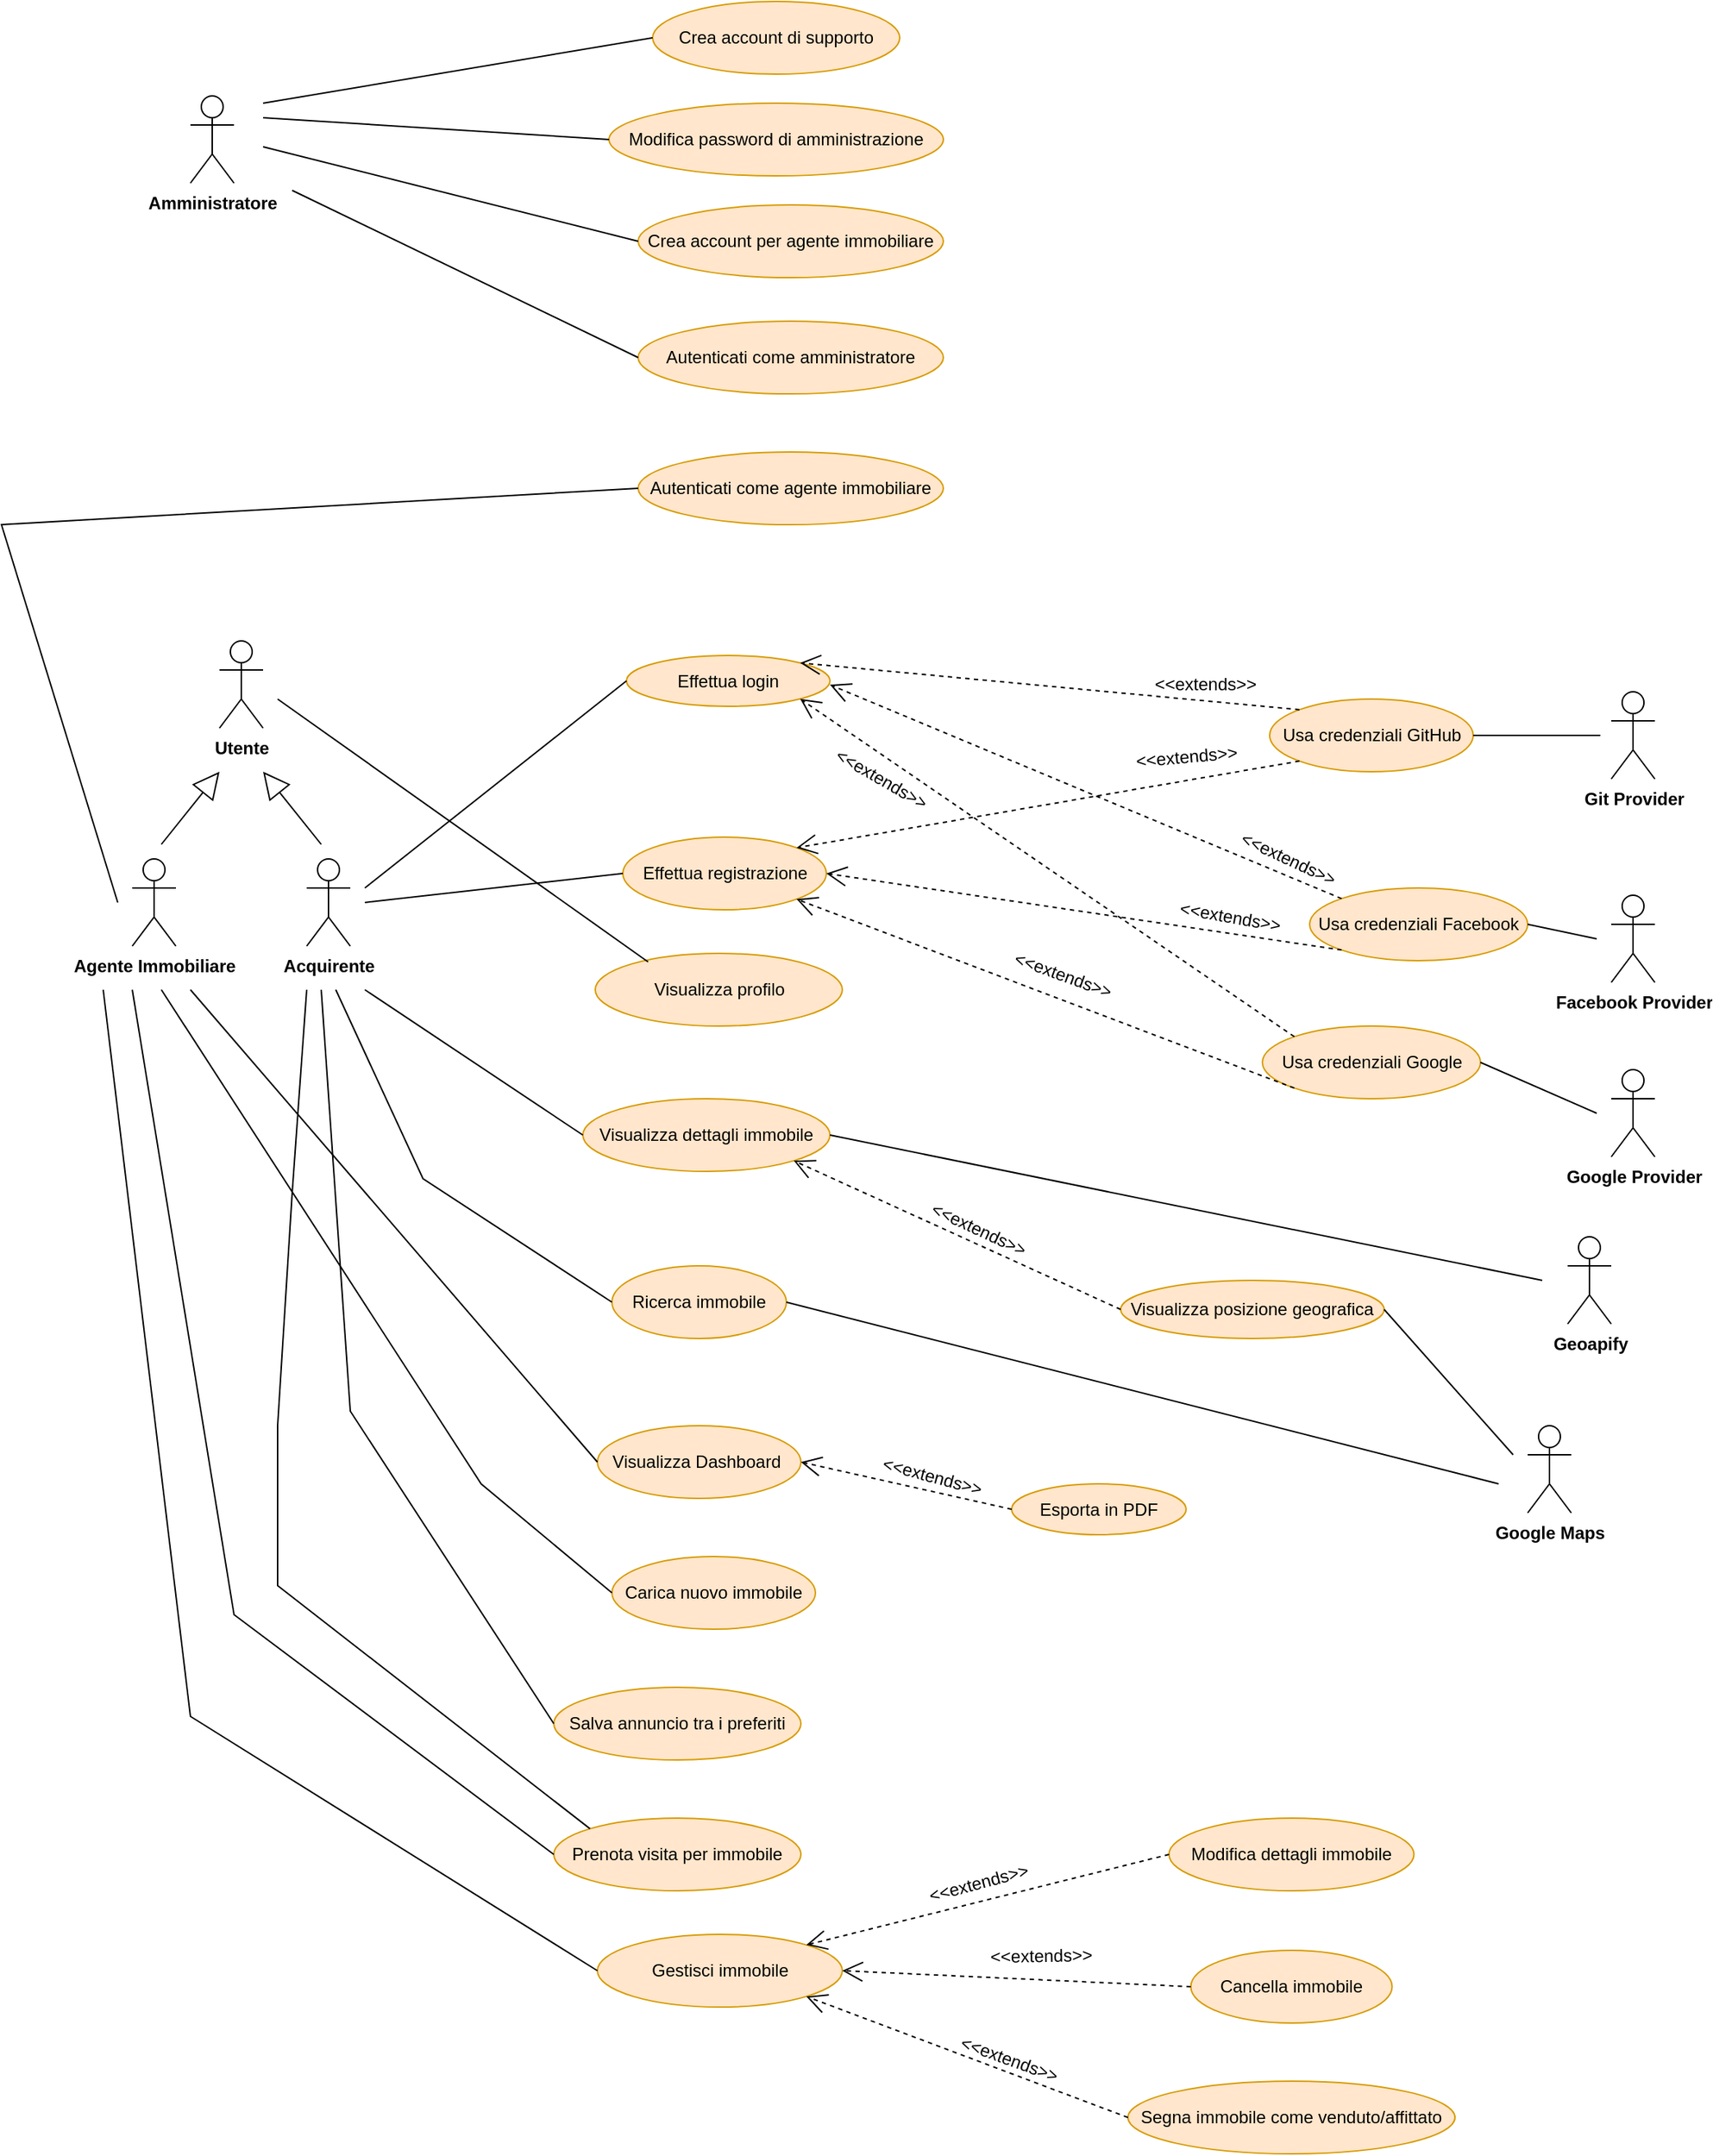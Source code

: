 <mxfile version="24.7.17">
  <diagram name="Pagina-1" id="nE9x_HqnzeP_BkiM5YJi">
    <mxGraphModel dx="1295" dy="1927" grid="1" gridSize="10" guides="1" tooltips="1" connect="1" arrows="1" fold="1" page="1" pageScale="1" pageWidth="827" pageHeight="1169" math="0" shadow="0">
      <root>
        <mxCell id="0" />
        <mxCell id="1" parent="0" />
        <mxCell id="m56gPD-ubqhTa6Vr48Xi-1" value="&lt;b&gt;Amministratore&lt;/b&gt;" style="shape=umlActor;verticalLabelPosition=bottom;verticalAlign=top;html=1;outlineConnect=0;" parent="1" vertex="1">
          <mxGeometry x="330" y="-55" width="30" height="60" as="geometry" />
        </mxCell>
        <mxCell id="m56gPD-ubqhTa6Vr48Xi-3" value="Crea account di supporto" style="ellipse;whiteSpace=wrap;html=1;fillColor=#ffe6cc;strokeColor=#d79b00;" parent="1" vertex="1">
          <mxGeometry x="648" y="-120" width="170" height="50" as="geometry" />
        </mxCell>
        <mxCell id="m56gPD-ubqhTa6Vr48Xi-4" value="Modifica password di amministrazione" style="ellipse;whiteSpace=wrap;html=1;fillColor=#ffe6cc;strokeColor=#d79b00;" parent="1" vertex="1">
          <mxGeometry x="618" y="-50" width="230" height="50" as="geometry" />
        </mxCell>
        <mxCell id="m56gPD-ubqhTa6Vr48Xi-5" value="Crea account per agente immobiliare" style="ellipse;whiteSpace=wrap;html=1;fillColor=#ffe6cc;strokeColor=#d79b00;" parent="1" vertex="1">
          <mxGeometry x="638" y="20" width="210" height="50" as="geometry" />
        </mxCell>
        <mxCell id="m56gPD-ubqhTa6Vr48Xi-7" value="" style="endArrow=none;html=1;rounded=0;entryX=0;entryY=0.5;entryDx=0;entryDy=0;" parent="1" target="m56gPD-ubqhTa6Vr48Xi-3" edge="1">
          <mxGeometry relative="1" as="geometry">
            <mxPoint x="380" y="-50" as="sourcePoint" />
            <mxPoint x="770" y="180" as="targetPoint" />
          </mxGeometry>
        </mxCell>
        <mxCell id="m56gPD-ubqhTa6Vr48Xi-8" value="" style="endArrow=none;html=1;rounded=0;entryX=0;entryY=0.5;entryDx=0;entryDy=0;" parent="1" target="m56gPD-ubqhTa6Vr48Xi-4" edge="1">
          <mxGeometry relative="1" as="geometry">
            <mxPoint x="380" y="-40" as="sourcePoint" />
            <mxPoint x="740" as="targetPoint" />
          </mxGeometry>
        </mxCell>
        <mxCell id="m56gPD-ubqhTa6Vr48Xi-9" value="" style="endArrow=none;html=1;rounded=0;entryX=0;entryY=0.5;entryDx=0;entryDy=0;" parent="1" target="m56gPD-ubqhTa6Vr48Xi-5" edge="1">
          <mxGeometry relative="1" as="geometry">
            <mxPoint x="380" y="-20" as="sourcePoint" />
            <mxPoint x="740" as="targetPoint" />
          </mxGeometry>
        </mxCell>
        <mxCell id="m56gPD-ubqhTa6Vr48Xi-10" value="&lt;b&gt;Utente&lt;/b&gt;" style="shape=umlActor;verticalLabelPosition=bottom;verticalAlign=top;html=1;" parent="1" vertex="1">
          <mxGeometry x="350" y="320" width="30" height="60" as="geometry" />
        </mxCell>
        <mxCell id="m56gPD-ubqhTa6Vr48Xi-11" value="&lt;b&gt;Acquirente&lt;/b&gt;" style="shape=umlActor;verticalLabelPosition=bottom;verticalAlign=top;html=1;" parent="1" vertex="1">
          <mxGeometry x="410" y="470" width="30" height="60" as="geometry" />
        </mxCell>
        <mxCell id="m56gPD-ubqhTa6Vr48Xi-12" value="&lt;b&gt;Agente Immobiliare&lt;/b&gt;" style="shape=umlActor;verticalLabelPosition=bottom;verticalAlign=top;html=1;" parent="1" vertex="1">
          <mxGeometry x="290" y="470" width="30" height="60" as="geometry" />
        </mxCell>
        <mxCell id="m56gPD-ubqhTa6Vr48Xi-13" value="" style="endArrow=block;endSize=16;endFill=0;html=1;rounded=0;" parent="1" edge="1">
          <mxGeometry width="160" relative="1" as="geometry">
            <mxPoint x="310" y="460" as="sourcePoint" />
            <mxPoint x="350" y="410" as="targetPoint" />
          </mxGeometry>
        </mxCell>
        <mxCell id="m56gPD-ubqhTa6Vr48Xi-14" value="" style="endArrow=block;endSize=16;endFill=0;html=1;rounded=0;" parent="1" edge="1">
          <mxGeometry width="160" relative="1" as="geometry">
            <mxPoint x="420" y="460" as="sourcePoint" />
            <mxPoint x="380" y="410" as="targetPoint" />
          </mxGeometry>
        </mxCell>
        <mxCell id="m56gPD-ubqhTa6Vr48Xi-15" value="Effettua registrazione" style="ellipse;whiteSpace=wrap;html=1;fillColor=#ffe6cc;strokeColor=#d79b00;" parent="1" vertex="1">
          <mxGeometry x="627.5" y="455" width="140" height="50" as="geometry" />
        </mxCell>
        <mxCell id="m56gPD-ubqhTa6Vr48Xi-16" value="Effettua login" style="ellipse;whiteSpace=wrap;html=1;fillColor=#ffe6cc;strokeColor=#d79b00;" parent="1" vertex="1">
          <mxGeometry x="630" y="330" width="140" height="35" as="geometry" />
        </mxCell>
        <mxCell id="m56gPD-ubqhTa6Vr48Xi-17" value="" style="endArrow=none;html=1;rounded=0;entryX=0;entryY=0.5;entryDx=0;entryDy=0;" parent="1" target="m56gPD-ubqhTa6Vr48Xi-15" edge="1">
          <mxGeometry relative="1" as="geometry">
            <mxPoint x="450" y="500" as="sourcePoint" />
            <mxPoint x="710" y="540" as="targetPoint" />
          </mxGeometry>
        </mxCell>
        <mxCell id="m56gPD-ubqhTa6Vr48Xi-18" value="" style="endArrow=none;html=1;rounded=0;entryX=0;entryY=0.5;entryDx=0;entryDy=0;" parent="1" target="m56gPD-ubqhTa6Vr48Xi-16" edge="1">
          <mxGeometry relative="1" as="geometry">
            <mxPoint x="450" y="490" as="sourcePoint" />
            <mxPoint x="710" y="340" as="targetPoint" />
          </mxGeometry>
        </mxCell>
        <mxCell id="m56gPD-ubqhTa6Vr48Xi-19" value="Usa credenziali GitHub" style="ellipse;whiteSpace=wrap;html=1;fillColor=#ffe6cc;strokeColor=#d79b00;" parent="1" vertex="1">
          <mxGeometry x="1072.5" y="360" width="140" height="50" as="geometry" />
        </mxCell>
        <mxCell id="m56gPD-ubqhTa6Vr48Xi-20" value="Usa credenziali Facebook" style="ellipse;whiteSpace=wrap;html=1;fillColor=#ffe6cc;strokeColor=#d79b00;" parent="1" vertex="1">
          <mxGeometry x="1100" y="490" width="150" height="50" as="geometry" />
        </mxCell>
        <mxCell id="m56gPD-ubqhTa6Vr48Xi-21" value="Usa credenziali Google" style="ellipse;whiteSpace=wrap;html=1;fillColor=#ffe6cc;strokeColor=#d79b00;" parent="1" vertex="1">
          <mxGeometry x="1067.5" y="585" width="150" height="50" as="geometry" />
        </mxCell>
        <mxCell id="m56gPD-ubqhTa6Vr48Xi-22" value="" style="endArrow=open;endSize=12;dashed=1;html=1;rounded=0;entryX=1;entryY=0.5;entryDx=0;entryDy=0;exitX=0;exitY=1;exitDx=0;exitDy=0;" parent="1" source="m56gPD-ubqhTa6Vr48Xi-20" target="m56gPD-ubqhTa6Vr48Xi-15" edge="1">
          <mxGeometry width="160" relative="1" as="geometry">
            <mxPoint x="618" y="515" as="sourcePoint" />
            <mxPoint x="778" y="430" as="targetPoint" />
          </mxGeometry>
        </mxCell>
        <mxCell id="m56gPD-ubqhTa6Vr48Xi-23" value="" style="endArrow=open;endSize=12;dashed=1;html=1;rounded=0;exitX=0;exitY=1;exitDx=0;exitDy=0;entryX=1;entryY=1;entryDx=0;entryDy=0;" parent="1" source="m56gPD-ubqhTa6Vr48Xi-21" target="m56gPD-ubqhTa6Vr48Xi-15" edge="1">
          <mxGeometry width="160" relative="1" as="geometry">
            <mxPoint x="898" y="470" as="sourcePoint" />
            <mxPoint x="730" y="510" as="targetPoint" />
          </mxGeometry>
        </mxCell>
        <mxCell id="m56gPD-ubqhTa6Vr48Xi-24" value="" style="endArrow=open;endSize=12;dashed=1;html=1;rounded=0;entryX=1;entryY=0;entryDx=0;entryDy=0;exitX=0;exitY=1;exitDx=0;exitDy=0;" parent="1" source="m56gPD-ubqhTa6Vr48Xi-19" target="m56gPD-ubqhTa6Vr48Xi-15" edge="1">
          <mxGeometry width="160" relative="1" as="geometry">
            <mxPoint x="898" y="470" as="sourcePoint" />
            <mxPoint x="757.497" y="412.322" as="targetPoint" />
          </mxGeometry>
        </mxCell>
        <mxCell id="m56gPD-ubqhTa6Vr48Xi-25" value="&amp;lt;&amp;lt;extends&amp;gt;&amp;gt;" style="text;html=1;align=center;verticalAlign=middle;resizable=0;points=[];autosize=1;strokeColor=none;fillColor=none;rotation=-5;" parent="1" vertex="1">
          <mxGeometry x="970" y="385" width="90" height="30" as="geometry" />
        </mxCell>
        <mxCell id="m56gPD-ubqhTa6Vr48Xi-26" value="&amp;lt;&amp;lt;extends&amp;gt;&amp;gt;" style="text;html=1;align=center;verticalAlign=middle;resizable=0;points=[];autosize=1;strokeColor=none;fillColor=none;rotation=10;" parent="1" vertex="1">
          <mxGeometry x="1000" y="495" width="90" height="30" as="geometry" />
        </mxCell>
        <mxCell id="m56gPD-ubqhTa6Vr48Xi-27" value="&amp;lt;&amp;lt;extends&amp;gt;&amp;gt;" style="text;html=1;align=center;verticalAlign=middle;resizable=0;points=[];autosize=1;strokeColor=none;fillColor=none;rotation=20;" parent="1" vertex="1">
          <mxGeometry x="885" y="535" width="90" height="30" as="geometry" />
        </mxCell>
        <mxCell id="m56gPD-ubqhTa6Vr48Xi-28" value="&lt;b&gt;Git Provider&lt;/b&gt;" style="shape=umlActor;verticalLabelPosition=bottom;verticalAlign=top;html=1;" parent="1" vertex="1">
          <mxGeometry x="1307.5" y="355" width="30" height="60" as="geometry" />
        </mxCell>
        <mxCell id="m56gPD-ubqhTa6Vr48Xi-29" value="" style="endArrow=none;html=1;rounded=0;exitX=1;exitY=0.5;exitDx=0;exitDy=0;" parent="1" source="m56gPD-ubqhTa6Vr48Xi-19" edge="1">
          <mxGeometry relative="1" as="geometry">
            <mxPoint x="1047.5" y="465" as="sourcePoint" />
            <mxPoint x="1300" y="385" as="targetPoint" />
          </mxGeometry>
        </mxCell>
        <mxCell id="m56gPD-ubqhTa6Vr48Xi-30" value="&lt;b&gt;Facebook Provider&lt;/b&gt;" style="shape=umlActor;verticalLabelPosition=bottom;verticalAlign=top;html=1;" parent="1" vertex="1">
          <mxGeometry x="1307.5" y="495" width="30" height="60" as="geometry" />
        </mxCell>
        <mxCell id="m56gPD-ubqhTa6Vr48Xi-31" value="" style="endArrow=none;html=1;rounded=0;exitX=1;exitY=0.5;exitDx=0;exitDy=0;" parent="1" source="m56gPD-ubqhTa6Vr48Xi-20" edge="1">
          <mxGeometry relative="1" as="geometry">
            <mxPoint x="1047.5" y="465" as="sourcePoint" />
            <mxPoint x="1297.5" y="525" as="targetPoint" />
          </mxGeometry>
        </mxCell>
        <mxCell id="m56gPD-ubqhTa6Vr48Xi-32" value="&lt;b&gt;Google Provider&lt;/b&gt;" style="shape=umlActor;verticalLabelPosition=bottom;verticalAlign=top;html=1;" parent="1" vertex="1">
          <mxGeometry x="1307.5" y="615" width="30" height="60" as="geometry" />
        </mxCell>
        <mxCell id="m56gPD-ubqhTa6Vr48Xi-33" value="" style="endArrow=none;html=1;rounded=0;exitX=1;exitY=0.5;exitDx=0;exitDy=0;" parent="1" source="m56gPD-ubqhTa6Vr48Xi-21" edge="1">
          <mxGeometry relative="1" as="geometry">
            <mxPoint x="1047.5" y="565" as="sourcePoint" />
            <mxPoint x="1297.5" y="645" as="targetPoint" />
          </mxGeometry>
        </mxCell>
        <mxCell id="m56gPD-ubqhTa6Vr48Xi-34" value="Visualizza Dashboard&amp;nbsp;" style="ellipse;whiteSpace=wrap;html=1;fillColor=#ffe6cc;strokeColor=#d79b00;" parent="1" vertex="1">
          <mxGeometry x="610" y="860" width="140" height="50" as="geometry" />
        </mxCell>
        <mxCell id="m56gPD-ubqhTa6Vr48Xi-35" value="" style="endArrow=none;html=1;rounded=0;exitX=0;exitY=0.5;exitDx=0;exitDy=0;" parent="1" source="m56gPD-ubqhTa6Vr48Xi-34" edge="1">
          <mxGeometry relative="1" as="geometry">
            <mxPoint x="640" y="640" as="sourcePoint" />
            <mxPoint x="330" y="560" as="targetPoint" />
          </mxGeometry>
        </mxCell>
        <mxCell id="m56gPD-ubqhTa6Vr48Xi-36" value="Esporta in PDF" style="ellipse;whiteSpace=wrap;html=1;fillColor=#ffe6cc;strokeColor=#d79b00;" parent="1" vertex="1">
          <mxGeometry x="895" y="900" width="120" height="35" as="geometry" />
        </mxCell>
        <mxCell id="m56gPD-ubqhTa6Vr48Xi-37" value="" style="endArrow=open;endSize=12;dashed=1;html=1;rounded=0;entryX=1;entryY=0.5;entryDx=0;entryDy=0;exitX=0;exitY=0.5;exitDx=0;exitDy=0;" parent="1" source="m56gPD-ubqhTa6Vr48Xi-36" target="m56gPD-ubqhTa6Vr48Xi-34" edge="1">
          <mxGeometry width="160" relative="1" as="geometry">
            <mxPoint x="885" y="1070" as="sourcePoint" />
            <mxPoint x="750" y="890" as="targetPoint" />
          </mxGeometry>
        </mxCell>
        <mxCell id="m56gPD-ubqhTa6Vr48Xi-38" value="&amp;lt;&amp;lt;extends&amp;gt;&amp;gt;" style="text;html=1;align=center;verticalAlign=middle;resizable=0;points=[];autosize=1;strokeColor=none;fillColor=none;rotation=15;" parent="1" vertex="1">
          <mxGeometry x="795" y="880" width="90" height="30" as="geometry" />
        </mxCell>
        <mxCell id="m56gPD-ubqhTa6Vr48Xi-39" value="Carica nuovo immobile" style="ellipse;whiteSpace=wrap;html=1;fillColor=#ffe6cc;strokeColor=#d79b00;" parent="1" vertex="1">
          <mxGeometry x="620" y="950" width="140" height="50" as="geometry" />
        </mxCell>
        <mxCell id="m56gPD-ubqhTa6Vr48Xi-40" value="" style="endArrow=none;html=1;rounded=0;entryX=0;entryY=0.5;entryDx=0;entryDy=0;" parent="1" target="m56gPD-ubqhTa6Vr48Xi-39" edge="1">
          <mxGeometry relative="1" as="geometry">
            <mxPoint x="310" y="560" as="sourcePoint" />
            <mxPoint x="690" y="640" as="targetPoint" />
            <Array as="points">
              <mxPoint x="530" y="900" />
            </Array>
          </mxGeometry>
        </mxCell>
        <mxCell id="m56gPD-ubqhTa6Vr48Xi-41" value="Visualizza dettagli immobile" style="ellipse;whiteSpace=wrap;html=1;fillColor=#ffe6cc;strokeColor=#d79b00;" parent="1" vertex="1">
          <mxGeometry x="600" y="635" width="170" height="50" as="geometry" />
        </mxCell>
        <mxCell id="m56gPD-ubqhTa6Vr48Xi-43" value="&lt;b&gt;Geoapify&lt;/b&gt;" style="shape=umlActor;verticalLabelPosition=bottom;verticalAlign=top;html=1;" parent="1" vertex="1">
          <mxGeometry x="1277.5" y="730" width="30" height="60" as="geometry" />
        </mxCell>
        <mxCell id="m56gPD-ubqhTa6Vr48Xi-44" value="" style="endArrow=none;html=1;rounded=0;entryX=1;entryY=0.5;entryDx=0;entryDy=0;" parent="1" target="m56gPD-ubqhTa6Vr48Xi-41" edge="1">
          <mxGeometry relative="1" as="geometry">
            <mxPoint x="1260" y="760" as="sourcePoint" />
            <mxPoint x="685" y="550" as="targetPoint" />
          </mxGeometry>
        </mxCell>
        <mxCell id="m56gPD-ubqhTa6Vr48Xi-45" value="Visualizza posizione geografica" style="ellipse;whiteSpace=wrap;html=1;fillColor=#ffe6cc;strokeColor=#d79b00;" parent="1" vertex="1">
          <mxGeometry x="970" y="760" width="181.25" height="40" as="geometry" />
        </mxCell>
        <mxCell id="m56gPD-ubqhTa6Vr48Xi-46" value="" style="endArrow=open;endSize=12;dashed=1;html=1;rounded=0;entryX=1;entryY=1;entryDx=0;entryDy=0;exitX=0;exitY=0.5;exitDx=0;exitDy=0;" parent="1" source="m56gPD-ubqhTa6Vr48Xi-45" target="m56gPD-ubqhTa6Vr48Xi-41" edge="1">
          <mxGeometry width="160" relative="1" as="geometry">
            <mxPoint x="792.5" y="900" as="sourcePoint" />
            <mxPoint x="657.5" y="715" as="targetPoint" />
          </mxGeometry>
        </mxCell>
        <mxCell id="m56gPD-ubqhTa6Vr48Xi-47" value="&amp;lt;&amp;lt;extends&amp;gt;&amp;gt;" style="text;html=1;align=center;verticalAlign=middle;resizable=0;points=[];autosize=1;strokeColor=none;fillColor=none;rotation=25;" parent="1" vertex="1">
          <mxGeometry x="827" y="710" width="90" height="30" as="geometry" />
        </mxCell>
        <mxCell id="m56gPD-ubqhTa6Vr48Xi-48" value="&lt;b&gt;Google Maps&lt;/b&gt;" style="shape=umlActor;verticalLabelPosition=bottom;verticalAlign=top;html=1;" parent="1" vertex="1">
          <mxGeometry x="1250" y="860" width="30" height="60" as="geometry" />
        </mxCell>
        <mxCell id="m56gPD-ubqhTa6Vr48Xi-49" value="" style="endArrow=none;html=1;rounded=0;entryX=1;entryY=0.5;entryDx=0;entryDy=0;" parent="1" target="m56gPD-ubqhTa6Vr48Xi-45" edge="1">
          <mxGeometry relative="1" as="geometry">
            <mxPoint x="1240" y="880" as="sourcePoint" />
            <mxPoint x="1055" y="790" as="targetPoint" />
          </mxGeometry>
        </mxCell>
        <mxCell id="m56gPD-ubqhTa6Vr48Xi-50" value="Ricerca immobile" style="ellipse;whiteSpace=wrap;html=1;fillColor=#ffe6cc;strokeColor=#d79b00;" parent="1" vertex="1">
          <mxGeometry x="620" y="750" width="120" height="50" as="geometry" />
        </mxCell>
        <mxCell id="m56gPD-ubqhTa6Vr48Xi-52" value="" style="endArrow=none;html=1;rounded=0;entryX=1;entryY=0.5;entryDx=0;entryDy=0;" parent="1" target="m56gPD-ubqhTa6Vr48Xi-50" edge="1">
          <mxGeometry relative="1" as="geometry">
            <mxPoint x="1230" y="900" as="sourcePoint" />
            <mxPoint x="785" y="650" as="targetPoint" />
          </mxGeometry>
        </mxCell>
        <mxCell id="m56gPD-ubqhTa6Vr48Xi-53" value="Prenota visita per immobile" style="ellipse;whiteSpace=wrap;html=1;fillColor=#ffe6cc;strokeColor=#d79b00;" parent="1" vertex="1">
          <mxGeometry x="580" y="1130" width="170" height="50" as="geometry" />
        </mxCell>
        <mxCell id="m56gPD-ubqhTa6Vr48Xi-54" value="" style="endArrow=none;html=1;rounded=0;entryX=0;entryY=0;entryDx=0;entryDy=0;" parent="1" target="m56gPD-ubqhTa6Vr48Xi-53" edge="1">
          <mxGeometry relative="1" as="geometry">
            <mxPoint x="410" y="560" as="sourcePoint" />
            <mxPoint x="790" y="740" as="targetPoint" />
            <Array as="points">
              <mxPoint x="400" y="700" />
              <mxPoint x="390" y="860" />
              <mxPoint x="390" y="970" />
            </Array>
          </mxGeometry>
        </mxCell>
        <mxCell id="m56gPD-ubqhTa6Vr48Xi-55" value="" style="endArrow=none;html=1;rounded=0;exitX=0;exitY=0.5;exitDx=0;exitDy=0;" parent="1" source="m56gPD-ubqhTa6Vr48Xi-53" edge="1">
          <mxGeometry relative="1" as="geometry">
            <mxPoint x="630" y="840" as="sourcePoint" />
            <mxPoint x="290" y="560" as="targetPoint" />
            <Array as="points">
              <mxPoint x="360" y="990" />
            </Array>
          </mxGeometry>
        </mxCell>
        <mxCell id="m56gPD-ubqhTa6Vr48Xi-57" value="" style="endArrow=none;html=1;rounded=0;entryX=0;entryY=0.5;entryDx=0;entryDy=0;" parent="1" target="m56gPD-ubqhTa6Vr48Xi-50" edge="1">
          <mxGeometry relative="1" as="geometry">
            <mxPoint x="430" y="560" as="sourcePoint" />
            <mxPoint x="860" y="540" as="targetPoint" />
            <Array as="points">
              <mxPoint x="490" y="690" />
            </Array>
          </mxGeometry>
        </mxCell>
        <mxCell id="ZRaR8AMyI3EaJyiS3ISA-3" value="Gestisci immobile" style="ellipse;whiteSpace=wrap;html=1;fillColor=#ffe6cc;strokeColor=#d79b00;" parent="1" vertex="1">
          <mxGeometry x="610" y="1210" width="168.5" height="50" as="geometry" />
        </mxCell>
        <mxCell id="ZRaR8AMyI3EaJyiS3ISA-4" value="" style="endArrow=none;html=1;rounded=0;entryX=0;entryY=0.5;entryDx=0;entryDy=0;" parent="1" target="ZRaR8AMyI3EaJyiS3ISA-3" edge="1">
          <mxGeometry relative="1" as="geometry">
            <mxPoint x="270" y="560" as="sourcePoint" />
            <mxPoint x="700" y="840" as="targetPoint" />
            <Array as="points">
              <mxPoint x="330" y="1060" />
            </Array>
          </mxGeometry>
        </mxCell>
        <mxCell id="L9C86C4IjE9wNuAZnblA-1" value="" style="endArrow=open;endSize=12;dashed=1;html=1;rounded=0;entryX=1;entryY=0;entryDx=0;entryDy=0;exitX=0;exitY=0;exitDx=0;exitDy=0;" parent="1" source="m56gPD-ubqhTa6Vr48Xi-19" target="m56gPD-ubqhTa6Vr48Xi-16" edge="1">
          <mxGeometry width="160" relative="1" as="geometry">
            <mxPoint x="971" y="330" as="sourcePoint" />
            <mxPoint x="788" y="387" as="targetPoint" />
          </mxGeometry>
        </mxCell>
        <mxCell id="L9C86C4IjE9wNuAZnblA-2" value="&amp;lt;&amp;lt;extends&amp;gt;&amp;gt;" style="text;html=1;align=center;verticalAlign=middle;resizable=0;points=[];autosize=1;strokeColor=none;fillColor=none;rotation=0;" parent="1" vertex="1">
          <mxGeometry x="982.5" y="335" width="90" height="30" as="geometry" />
        </mxCell>
        <mxCell id="L9C86C4IjE9wNuAZnblA-3" value="" style="endArrow=open;endSize=12;dashed=1;html=1;rounded=0;entryX=1;entryY=0.5;entryDx=0;entryDy=0;exitX=0;exitY=0;exitDx=0;exitDy=0;" parent="1" source="m56gPD-ubqhTa6Vr48Xi-20" edge="1">
          <mxGeometry width="160" relative="1" as="geometry">
            <mxPoint x="1089.467" y="505.002" as="sourcePoint" />
            <mxPoint x="770" y="350.18" as="targetPoint" />
          </mxGeometry>
        </mxCell>
        <mxCell id="L9C86C4IjE9wNuAZnblA-4" value="&amp;lt;&amp;lt;extends&amp;gt;&amp;gt;" style="text;html=1;align=center;verticalAlign=middle;resizable=0;points=[];autosize=1;strokeColor=none;fillColor=none;rotation=25;" parent="1" vertex="1">
          <mxGeometry x="1040" y="455" width="90" height="30" as="geometry" />
        </mxCell>
        <mxCell id="L9C86C4IjE9wNuAZnblA-6" value="" style="endArrow=open;endSize=12;dashed=1;html=1;rounded=0;exitX=0;exitY=0;exitDx=0;exitDy=0;entryX=1;entryY=1;entryDx=0;entryDy=0;" parent="1" source="m56gPD-ubqhTa6Vr48Xi-21" target="m56gPD-ubqhTa6Vr48Xi-16" edge="1">
          <mxGeometry width="160" relative="1" as="geometry">
            <mxPoint x="1099" y="638" as="sourcePoint" />
            <mxPoint x="757" y="508" as="targetPoint" />
          </mxGeometry>
        </mxCell>
        <mxCell id="L9C86C4IjE9wNuAZnblA-7" value="&amp;lt;&amp;lt;extends&amp;gt;&amp;gt;" style="text;html=1;align=center;verticalAlign=middle;resizable=0;points=[];autosize=1;strokeColor=none;fillColor=none;rotation=30;" parent="1" vertex="1">
          <mxGeometry x="760" y="400" width="90" height="30" as="geometry" />
        </mxCell>
        <mxCell id="L9C86C4IjE9wNuAZnblA-8" value="Autenticati come amministratore" style="ellipse;whiteSpace=wrap;html=1;fillColor=#ffe6cc;strokeColor=#d79b00;" parent="1" vertex="1">
          <mxGeometry x="638" y="100" width="210" height="50" as="geometry" />
        </mxCell>
        <mxCell id="L9C86C4IjE9wNuAZnblA-9" value="Autenticati come agente immobiliare" style="ellipse;whiteSpace=wrap;html=1;fillColor=#ffe6cc;strokeColor=#d79b00;" parent="1" vertex="1">
          <mxGeometry x="638" y="190" width="210" height="50" as="geometry" />
        </mxCell>
        <mxCell id="L9C86C4IjE9wNuAZnblA-10" value="" style="endArrow=none;html=1;rounded=0;entryX=0;entryY=0.5;entryDx=0;entryDy=0;" parent="1" target="L9C86C4IjE9wNuAZnblA-8" edge="1">
          <mxGeometry relative="1" as="geometry">
            <mxPoint x="400" y="10" as="sourcePoint" />
            <mxPoint x="860" y="350" as="targetPoint" />
          </mxGeometry>
        </mxCell>
        <mxCell id="L9C86C4IjE9wNuAZnblA-11" value="" style="endArrow=none;html=1;rounded=0;entryX=0;entryY=0.5;entryDx=0;entryDy=0;" parent="1" target="L9C86C4IjE9wNuAZnblA-9" edge="1">
          <mxGeometry relative="1" as="geometry">
            <mxPoint x="280" y="500" as="sourcePoint" />
            <mxPoint x="860" y="350" as="targetPoint" />
            <Array as="points">
              <mxPoint x="200" y="240" />
            </Array>
          </mxGeometry>
        </mxCell>
        <mxCell id="bWOjUlZsNTpFT86q7Jki-1" value="Salva annuncio tra i preferiti" style="ellipse;whiteSpace=wrap;html=1;fillColor=#ffe6cc;strokeColor=#d79b00;" parent="1" vertex="1">
          <mxGeometry x="580" y="1040" width="170" height="50" as="geometry" />
        </mxCell>
        <mxCell id="bWOjUlZsNTpFT86q7Jki-2" value="" style="endArrow=none;html=1;rounded=0;entryX=0;entryY=0.5;entryDx=0;entryDy=0;" parent="1" target="bWOjUlZsNTpFT86q7Jki-1" edge="1">
          <mxGeometry relative="1" as="geometry">
            <mxPoint x="420" y="560" as="sourcePoint" />
            <mxPoint x="630" y="1060" as="targetPoint" />
            <Array as="points">
              <mxPoint x="440" y="850" />
            </Array>
          </mxGeometry>
        </mxCell>
        <mxCell id="bWOjUlZsNTpFT86q7Jki-4" value="Visualizza profilo" style="ellipse;whiteSpace=wrap;html=1;fillColor=#ffe6cc;strokeColor=#d79b00;" parent="1" vertex="1">
          <mxGeometry x="608.5" y="535" width="170" height="50" as="geometry" />
        </mxCell>
        <mxCell id="bWOjUlZsNTpFT86q7Jki-5" value="" style="endArrow=none;html=1;rounded=0;entryX=0.214;entryY=0.117;entryDx=0;entryDy=0;entryPerimeter=0;" parent="1" target="bWOjUlZsNTpFT86q7Jki-4" edge="1">
          <mxGeometry relative="1" as="geometry">
            <mxPoint x="390" y="360" as="sourcePoint" />
            <mxPoint x="600" y="560" as="targetPoint" />
          </mxGeometry>
        </mxCell>
        <mxCell id="xYdfVFBbMIf11f9UNHaM-1" value="" style="endArrow=none;html=1;rounded=0;exitX=0;exitY=0.5;exitDx=0;exitDy=0;" edge="1" parent="1" source="m56gPD-ubqhTa6Vr48Xi-41">
          <mxGeometry width="50" height="50" relative="1" as="geometry">
            <mxPoint x="610" y="590" as="sourcePoint" />
            <mxPoint x="450" y="560" as="targetPoint" />
          </mxGeometry>
        </mxCell>
        <mxCell id="xYdfVFBbMIf11f9UNHaM-2" value="Modifica dettagli immobile" style="ellipse;whiteSpace=wrap;html=1;fillColor=#ffe6cc;strokeColor=#d79b00;" vertex="1" parent="1">
          <mxGeometry x="1003.25" y="1130" width="168.5" height="50" as="geometry" />
        </mxCell>
        <mxCell id="xYdfVFBbMIf11f9UNHaM-3" value="Cancella immobile" style="ellipse;whiteSpace=wrap;html=1;fillColor=#ffe6cc;strokeColor=#d79b00;" vertex="1" parent="1">
          <mxGeometry x="1018.25" y="1221" width="138.5" height="50" as="geometry" />
        </mxCell>
        <mxCell id="xYdfVFBbMIf11f9UNHaM-4" value="Segna immobile come venduto/affittato" style="ellipse;whiteSpace=wrap;html=1;fillColor=#ffe6cc;strokeColor=#d79b00;" vertex="1" parent="1">
          <mxGeometry x="975" y="1311" width="225" height="50" as="geometry" />
        </mxCell>
        <mxCell id="xYdfVFBbMIf11f9UNHaM-5" value="" style="endArrow=open;endSize=12;dashed=1;html=1;rounded=0;entryX=1;entryY=0.5;entryDx=0;entryDy=0;exitX=0;exitY=0.5;exitDx=0;exitDy=0;" edge="1" parent="1" source="xYdfVFBbMIf11f9UNHaM-3" target="ZRaR8AMyI3EaJyiS3ISA-3">
          <mxGeometry width="160" relative="1" as="geometry">
            <mxPoint x="970" y="1247" as="sourcePoint" />
            <mxPoint x="825" y="1215" as="targetPoint" />
          </mxGeometry>
        </mxCell>
        <mxCell id="xYdfVFBbMIf11f9UNHaM-6" value="&amp;lt;&amp;lt;extends&amp;gt;&amp;gt;" style="text;html=1;align=center;verticalAlign=middle;resizable=0;points=[];autosize=1;strokeColor=none;fillColor=none;rotation=-15;" vertex="1" parent="1">
          <mxGeometry x="827" y="1160" width="90" height="30" as="geometry" />
        </mxCell>
        <mxCell id="xYdfVFBbMIf11f9UNHaM-7" value="" style="endArrow=open;endSize=12;dashed=1;html=1;rounded=0;entryX=1;entryY=0;entryDx=0;entryDy=0;exitX=0;exitY=0.5;exitDx=0;exitDy=0;" edge="1" parent="1" source="xYdfVFBbMIf11f9UNHaM-2" target="ZRaR8AMyI3EaJyiS3ISA-3">
          <mxGeometry width="160" relative="1" as="geometry">
            <mxPoint x="870" y="1100" as="sourcePoint" />
            <mxPoint x="679" y="1088" as="targetPoint" />
          </mxGeometry>
        </mxCell>
        <mxCell id="xYdfVFBbMIf11f9UNHaM-8" value="&amp;lt;&amp;lt;extends&amp;gt;&amp;gt;" style="text;html=1;align=center;verticalAlign=middle;resizable=0;points=[];autosize=1;strokeColor=none;fillColor=none;rotation=-1;" vertex="1" parent="1">
          <mxGeometry x="870" y="1210" width="90" height="30" as="geometry" />
        </mxCell>
        <mxCell id="xYdfVFBbMIf11f9UNHaM-9" value="" style="endArrow=open;endSize=12;dashed=1;html=1;rounded=0;entryX=1;entryY=1;entryDx=0;entryDy=0;exitX=0;exitY=0.5;exitDx=0;exitDy=0;" edge="1" parent="1" source="xYdfVFBbMIf11f9UNHaM-4" target="ZRaR8AMyI3EaJyiS3ISA-3">
          <mxGeometry width="160" relative="1" as="geometry">
            <mxPoint x="880" y="1320" as="sourcePoint" />
            <mxPoint x="689" y="1308" as="targetPoint" />
          </mxGeometry>
        </mxCell>
        <mxCell id="xYdfVFBbMIf11f9UNHaM-10" value="&amp;lt;&amp;lt;extends&amp;gt;&amp;gt;" style="text;html=1;align=center;verticalAlign=middle;resizable=0;points=[];autosize=1;strokeColor=none;fillColor=none;rotation=20;" vertex="1" parent="1">
          <mxGeometry x="848" y="1281" width="90" height="30" as="geometry" />
        </mxCell>
      </root>
    </mxGraphModel>
  </diagram>
</mxfile>

